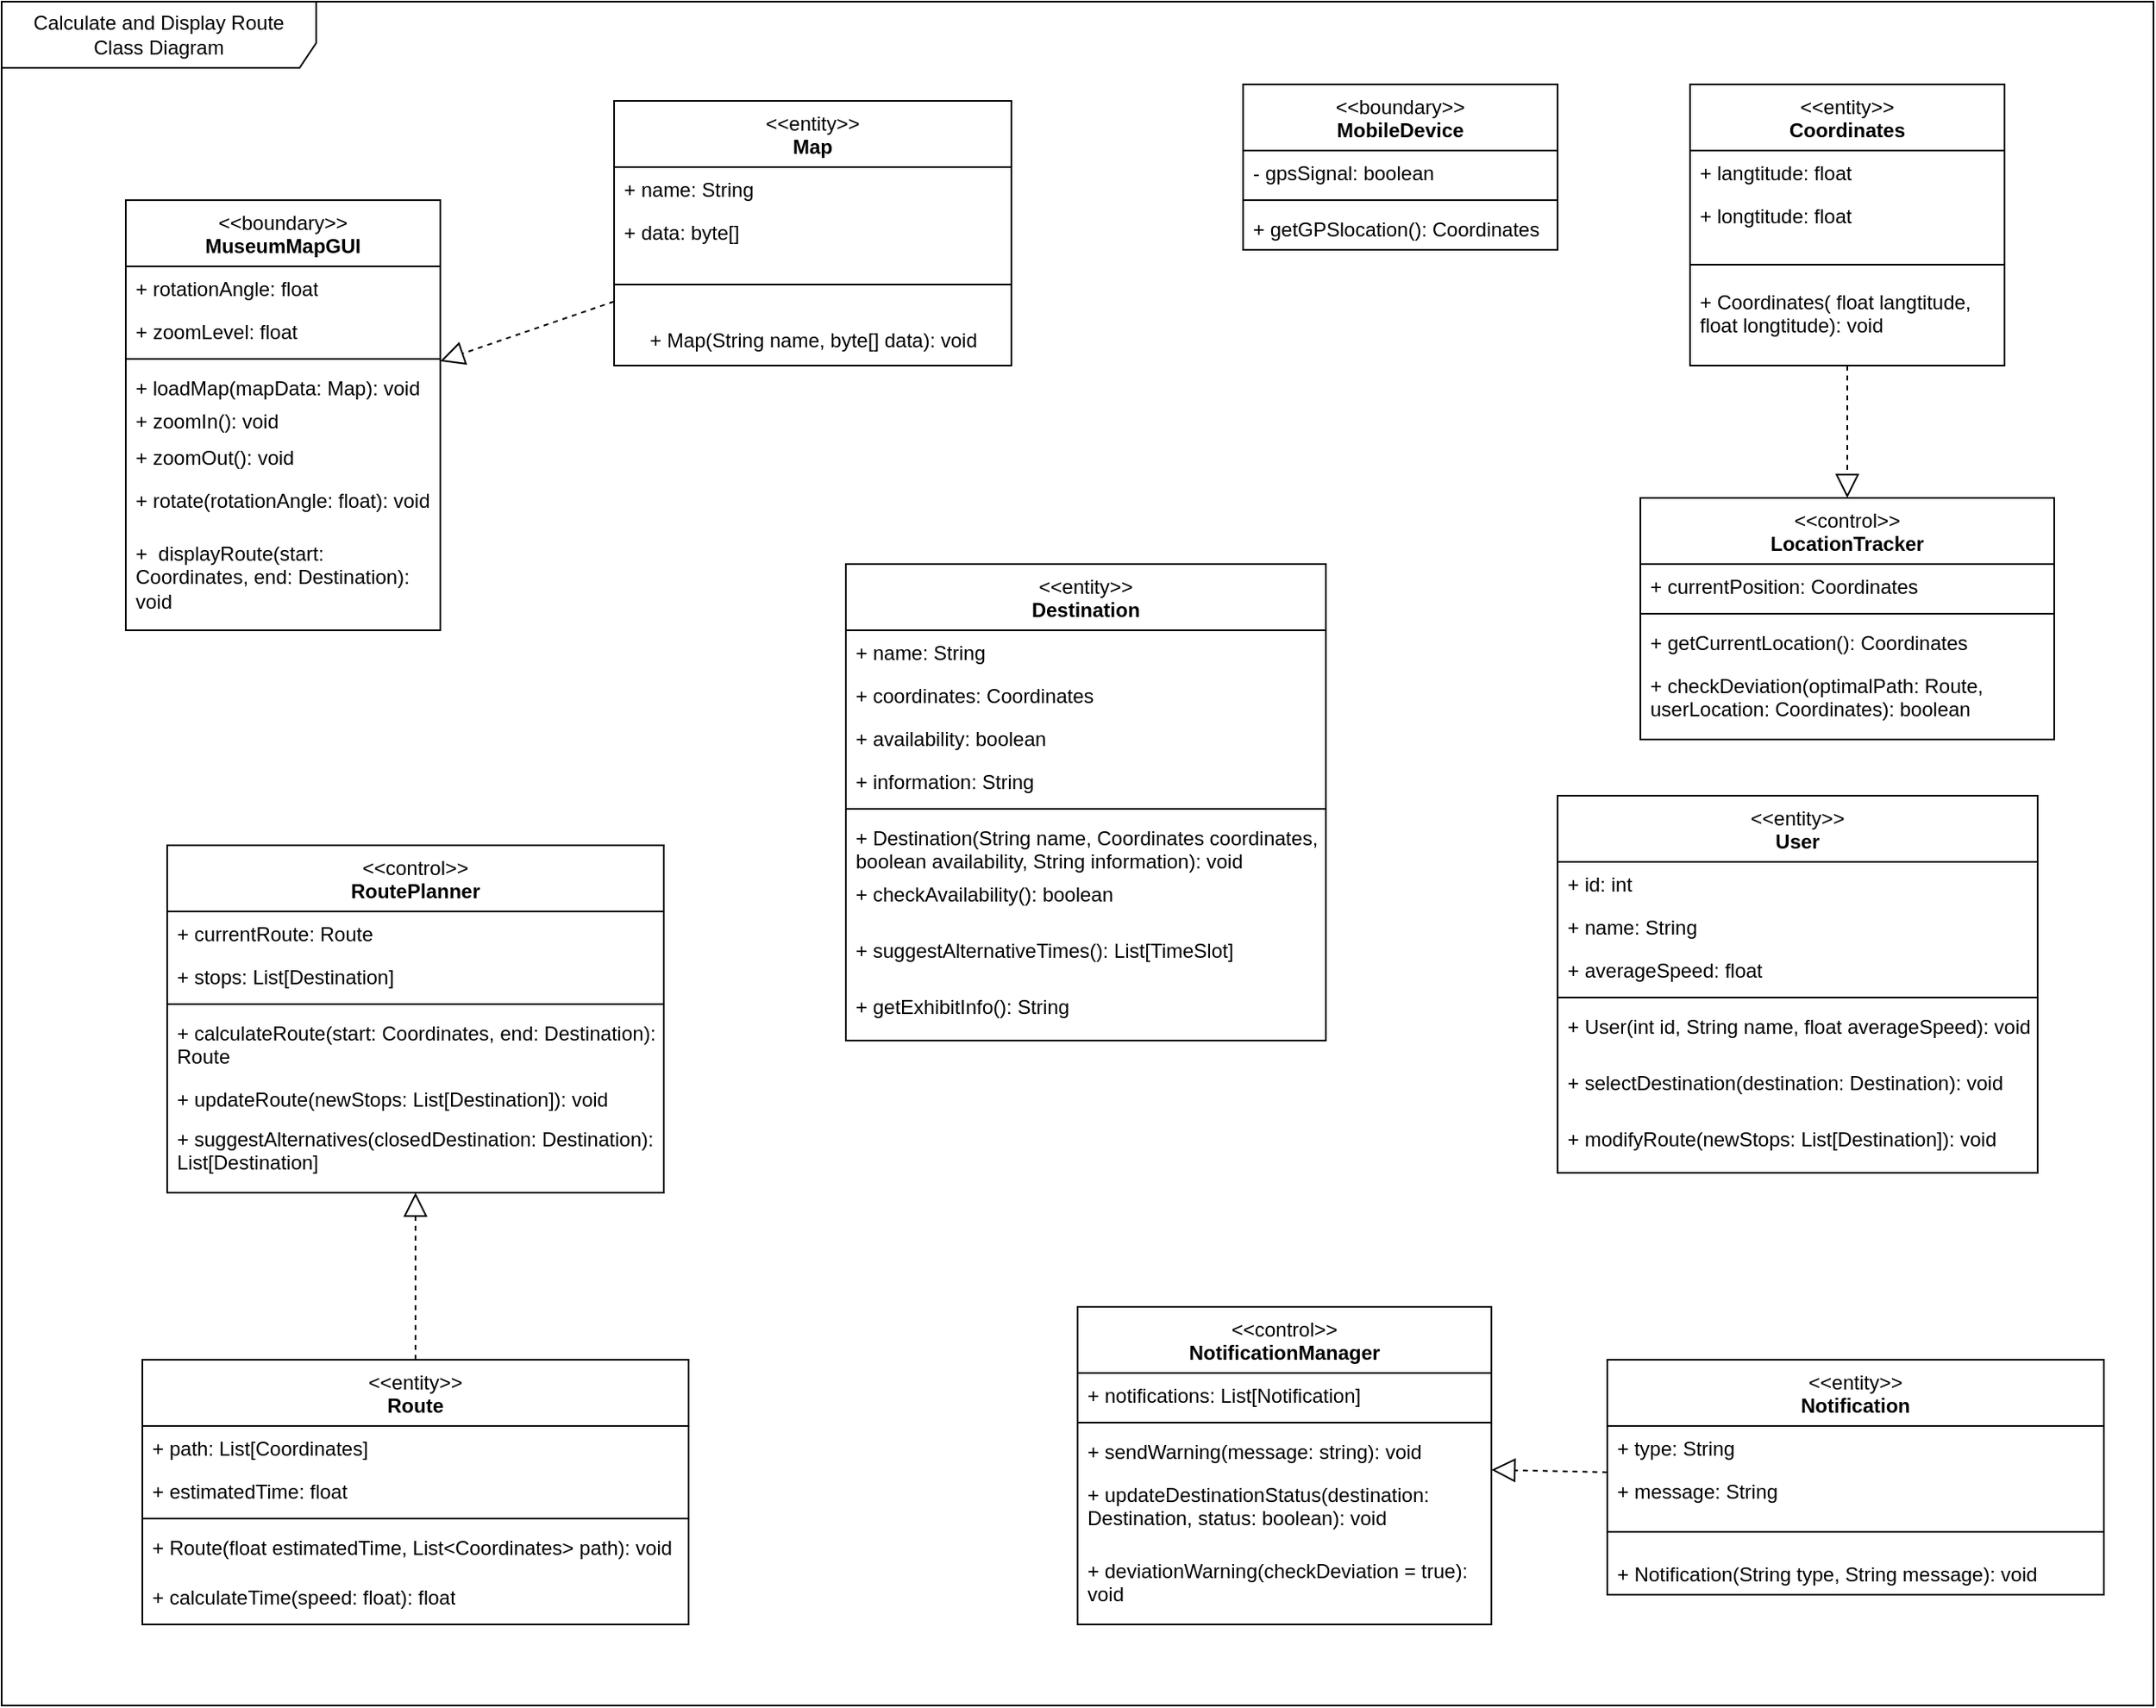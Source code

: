 <mxfile version="26.2.12">
  <diagram name="Page-1" id="kJih2EVv_8KnTAs_L_VF">
    <mxGraphModel dx="1606" dy="872" grid="1" gridSize="10" guides="1" tooltips="1" connect="1" arrows="1" fold="1" page="1" pageScale="1" pageWidth="850" pageHeight="1100" math="0" shadow="0">
      <root>
        <mxCell id="0" />
        <mxCell id="1" parent="0" />
        <mxCell id="giSu3xgfnJtw4W87moCO-1" value="&lt;div&gt;&lt;span style=&quot;font-weight: normal;&quot;&gt;&amp;lt;&amp;lt;boundary&amp;gt;&amp;gt;&lt;/span&gt;&lt;/div&gt;MuseumMapGUI" style="swimlane;fontStyle=1;align=center;verticalAlign=top;childLayout=stackLayout;horizontal=1;startSize=40;horizontalStack=0;resizeParent=1;resizeParentMax=0;resizeLast=0;collapsible=1;marginBottom=0;whiteSpace=wrap;html=1;" parent="1" vertex="1">
          <mxGeometry x="85" y="140" width="190" height="260" as="geometry" />
        </mxCell>
        <mxCell id="giSu3xgfnJtw4W87moCO-2" value="+ rotationAngle: float" style="text;strokeColor=none;fillColor=none;align=left;verticalAlign=top;spacingLeft=4;spacingRight=4;overflow=hidden;rotatable=0;points=[[0,0.5],[1,0.5]];portConstraint=eastwest;whiteSpace=wrap;html=1;" parent="giSu3xgfnJtw4W87moCO-1" vertex="1">
          <mxGeometry y="40" width="190" height="26" as="geometry" />
        </mxCell>
        <mxCell id="giSu3xgfnJtw4W87moCO-6" value="+ zoomLevel: float" style="text;strokeColor=none;fillColor=none;align=left;verticalAlign=top;spacingLeft=4;spacingRight=4;overflow=hidden;rotatable=0;points=[[0,0.5],[1,0.5]];portConstraint=eastwest;whiteSpace=wrap;html=1;" parent="giSu3xgfnJtw4W87moCO-1" vertex="1">
          <mxGeometry y="66" width="190" height="26" as="geometry" />
        </mxCell>
        <mxCell id="giSu3xgfnJtw4W87moCO-3" value="" style="line;strokeWidth=1;fillColor=none;align=left;verticalAlign=middle;spacingTop=-1;spacingLeft=3;spacingRight=3;rotatable=0;labelPosition=right;points=[];portConstraint=eastwest;strokeColor=inherit;" parent="giSu3xgfnJtw4W87moCO-1" vertex="1">
          <mxGeometry y="92" width="190" height="8" as="geometry" />
        </mxCell>
        <mxCell id="giSu3xgfnJtw4W87moCO-4" value="+ loadMap(mapData: Map): void" style="text;strokeColor=none;fillColor=none;align=left;verticalAlign=top;spacingLeft=4;spacingRight=4;overflow=hidden;rotatable=0;points=[[0,0.5],[1,0.5]];portConstraint=eastwest;whiteSpace=wrap;html=1;" parent="giSu3xgfnJtw4W87moCO-1" vertex="1">
          <mxGeometry y="100" width="190" height="20" as="geometry" />
        </mxCell>
        <mxCell id="giSu3xgfnJtw4W87moCO-8" value="+ zoomIn(): void" style="text;strokeColor=none;fillColor=none;align=left;verticalAlign=top;spacingLeft=4;spacingRight=4;overflow=hidden;rotatable=0;points=[[0,0.5],[1,0.5]];portConstraint=eastwest;whiteSpace=wrap;html=1;" parent="giSu3xgfnJtw4W87moCO-1" vertex="1">
          <mxGeometry y="120" width="190" height="22" as="geometry" />
        </mxCell>
        <mxCell id="giSu3xgfnJtw4W87moCO-7" value="+ zoomOut(): void" style="text;strokeColor=none;fillColor=none;align=left;verticalAlign=top;spacingLeft=4;spacingRight=4;overflow=hidden;rotatable=0;points=[[0,0.5],[1,0.5]];portConstraint=eastwest;whiteSpace=wrap;html=1;" parent="giSu3xgfnJtw4W87moCO-1" vertex="1">
          <mxGeometry y="142" width="190" height="26" as="geometry" />
        </mxCell>
        <mxCell id="yc8N-USPrAwOxbpiKcuN-67" value="+ rotate(rotationAngle: float): void" style="text;strokeColor=none;fillColor=none;align=left;verticalAlign=top;spacingLeft=4;spacingRight=4;overflow=hidden;rotatable=0;points=[[0,0.5],[1,0.5]];portConstraint=eastwest;whiteSpace=wrap;html=1;" vertex="1" parent="giSu3xgfnJtw4W87moCO-1">
          <mxGeometry y="168" width="190" height="32" as="geometry" />
        </mxCell>
        <mxCell id="giSu3xgfnJtw4W87moCO-9" value="+&amp;nbsp;&lt;span style=&quot;color: rgba(0, 0, 0, 0); font-family: monospace; font-size: 0px; text-wrap-mode: nowrap;&quot;&gt;%3CmxGraphModel%3E%3Croot%3E%3CmxCell%20id%3D%220%22%2F%3E%3CmxCell%20id%3D%221%22%20parent%3D%220%22%2F%3E%3CmxCell%20id%3D%222%22%20value%3D%22%2B%26amp%3Bnbsp%3BcalculateRoute(start%3A%20Coordinates%2C%20end%3A%20Destination)%3A%20Route%22%20style%3D%22text%3BstrokeColor%3Dnone%3BfillColor%3Dnone%3Balign%3Dleft%3BverticalAlign%3Dtop%3BspacingLeft%3D4%3BspacingRight%3D4%3Boverflow%3Dhidden%3Brotatable%3D0%3Bpoints%3D%5B%5B0%2C0.5%5D%2C%5B1%2C0.5%5D%5D%3BportConstraint%3Deastwest%3BwhiteSpace%3Dwrap%3Bhtml%3D1%3B%22%20vertex%3D%221%22%20parent%3D%221%22%3E%3CmxGeometry%20x%3D%2250%22%20y%3D%22556%22%20width%3D%22300%22%20height%3D%2240%22%20as%3D%22geometry%22%2F%3E%3C%2FmxCell%3E%3C%2Froot%3E%3C%2FmxGraphModel%3E&lt;/span&gt;&lt;span style=&quot;color: rgba(0, 0, 0, 0); font-family: monospace; font-size: 0px; text-wrap-mode: nowrap;&quot;&gt;%3CmxGraphModel%3E%3Croot%3E%3CmxCell%20id%3D%220%22%2F%3E%3CmxCell%20id%3D%221%22%20parent%3D%220%22%2F%3E%3CmxCell%20id%3D%222%22%20value%3D%22%2B%26amp%3Bnbsp%3BcalculateRoute(start%3A%20Coordinates%2C%20end%3A%20Destination)%3A%20Route%22%20style%3D%22text%3BstrokeColor%3Dnone%3BfillColor%3Dnone%3Balign%3Dleft%3BverticalAlign%3Dtop%3BspacingLeft%3D4%3BspacingRight%3D4%3Boverflow%3Dhidden%3Brotatable%3D0%3Bpoints%3D%5B%5B0%2C0.5%5D%2C%5B1%2C0.5%5D%5D%3BportConstraint%3Deastwest%3BwhiteSpace%3Dwrap%3Bhtml%3D1%3B%22%20vertex%3D%221%22%20parent%3D%221%22%3E%3CmxGeometry%20x%3D%2250%22%20y%3D%22556%22%20width%3D%22300%22%20height%3D%2240%22%20as%3D%22geometry%22%2F%3E%3C%2FmxCell%3E%3C%2Froot%3E%3C%2FmxGraphModel%3E&lt;/span&gt;&lt;span style=&quot;color: rgba(0, 0, 0, 0); font-family: monospace; font-size: 0px; text-wrap-mode: nowrap;&quot;&gt;%3CmxGraphModel%3E%3Croot%3E%3CmxCell%20id%3D%220%22%2F%3E%3CmxCell%20id%3D%221%22%20parent%3D%220%22%2F%3E%3CmxCell%20id%3D%222%22%20value%3D%22%2B%26amp%3Bnbsp%3BcalculateRoute(start%3A%20Coordinates%2C%20end%3A%20Destination)%3A%20Route%22%20style%3D%22text%3BstrokeColor%3Dnone%3BfillColor%3Dnone%3Balign%3Dleft%3BverticalAlign%3Dtop%3BspacingLeft%3D4%3BspacingRight%3D4%3Boverflow%3Dhidden%3Brotatable%3D0%3Bpoints%3D%5B%5B0%2C0.5%5D%2C%5B1%2C0.5%5D%5D%3BportConstraint%3Deastwest%3BwhiteSpace%3Dwrap%3Bhtml%3D1%3B%22%20vertex%3D%221%22%20parent%3D%221%22%3E%3CmxGeometry%20x%3D%2250%22%20y%3D%22556%22%20width%3D%22300%22%20height%3D%2240%22%20as%3D%22geometry%22%2F%3E%3C%2FmxCell%3E%3C%2Froot%3E%3C%2FmxGraphModel%3E&lt;/span&gt;&amp;nbsp;displayRoute(start: Coordinates, end: Destination): void" style="text;strokeColor=none;fillColor=none;align=left;verticalAlign=top;spacingLeft=4;spacingRight=4;overflow=hidden;rotatable=0;points=[[0,0.5],[1,0.5]];portConstraint=eastwest;whiteSpace=wrap;html=1;" parent="giSu3xgfnJtw4W87moCO-1" vertex="1">
          <mxGeometry y="200" width="190" height="60" as="geometry" />
        </mxCell>
        <mxCell id="giSu3xgfnJtw4W87moCO-10" value="Calculate and Display Route&lt;div&gt;Class Diagram&lt;/div&gt;" style="shape=umlFrame;whiteSpace=wrap;html=1;pointerEvents=0;width=190;height=40;" parent="1" vertex="1">
          <mxGeometry x="10" y="20" width="1300" height="1030" as="geometry" />
        </mxCell>
        <mxCell id="yc8N-USPrAwOxbpiKcuN-10" value="&lt;div&gt;&lt;span style=&quot;font-weight: normal;&quot;&gt;&amp;lt;&amp;lt;boundary&amp;gt;&amp;gt;&lt;/span&gt;&lt;/div&gt;MobileDevice" style="swimlane;fontStyle=1;align=center;verticalAlign=top;childLayout=stackLayout;horizontal=1;startSize=40;horizontalStack=0;resizeParent=1;resizeParentMax=0;resizeLast=0;collapsible=1;marginBottom=0;whiteSpace=wrap;html=1;" vertex="1" parent="1">
          <mxGeometry x="760" y="70" width="190" height="100" as="geometry" />
        </mxCell>
        <mxCell id="yc8N-USPrAwOxbpiKcuN-11" value="- gpsSignal: boolean" style="text;strokeColor=none;fillColor=none;align=left;verticalAlign=top;spacingLeft=4;spacingRight=4;overflow=hidden;rotatable=0;points=[[0,0.5],[1,0.5]];portConstraint=eastwest;whiteSpace=wrap;html=1;" vertex="1" parent="yc8N-USPrAwOxbpiKcuN-10">
          <mxGeometry y="40" width="190" height="26" as="geometry" />
        </mxCell>
        <mxCell id="yc8N-USPrAwOxbpiKcuN-14" value="" style="line;strokeWidth=1;fillColor=none;align=left;verticalAlign=middle;spacingTop=-1;spacingLeft=3;spacingRight=3;rotatable=0;labelPosition=right;points=[];portConstraint=eastwest;strokeColor=inherit;" vertex="1" parent="yc8N-USPrAwOxbpiKcuN-10">
          <mxGeometry y="66" width="190" height="8" as="geometry" />
        </mxCell>
        <mxCell id="yc8N-USPrAwOxbpiKcuN-15" value="+ getGPSlocation(): Coordinates" style="text;strokeColor=none;fillColor=none;align=left;verticalAlign=top;spacingLeft=4;spacingRight=4;overflow=hidden;rotatable=0;points=[[0,0.5],[1,0.5]];portConstraint=eastwest;whiteSpace=wrap;html=1;" vertex="1" parent="yc8N-USPrAwOxbpiKcuN-10">
          <mxGeometry y="74" width="190" height="26" as="geometry" />
        </mxCell>
        <mxCell id="yc8N-USPrAwOxbpiKcuN-20" value="&lt;div&gt;&lt;span style=&quot;font-weight: normal;&quot;&gt;&amp;lt;&amp;lt;entity&amp;gt;&amp;gt;&lt;/span&gt;&lt;/div&gt;User" style="swimlane;fontStyle=1;align=center;verticalAlign=top;childLayout=stackLayout;horizontal=1;startSize=40;horizontalStack=0;resizeParent=1;resizeParentMax=0;resizeLast=0;collapsible=1;marginBottom=0;whiteSpace=wrap;html=1;" vertex="1" parent="1">
          <mxGeometry x="950" y="500" width="290" height="228" as="geometry" />
        </mxCell>
        <mxCell id="yc8N-USPrAwOxbpiKcuN-21" value="+ id: int" style="text;strokeColor=none;fillColor=none;align=left;verticalAlign=top;spacingLeft=4;spacingRight=4;overflow=hidden;rotatable=0;points=[[0,0.5],[1,0.5]];portConstraint=eastwest;whiteSpace=wrap;html=1;" vertex="1" parent="yc8N-USPrAwOxbpiKcuN-20">
          <mxGeometry y="40" width="290" height="26" as="geometry" />
        </mxCell>
        <mxCell id="yc8N-USPrAwOxbpiKcuN-22" value="+ name: String" style="text;strokeColor=none;fillColor=none;align=left;verticalAlign=top;spacingLeft=4;spacingRight=4;overflow=hidden;rotatable=0;points=[[0,0.5],[1,0.5]];portConstraint=eastwest;whiteSpace=wrap;html=1;" vertex="1" parent="yc8N-USPrAwOxbpiKcuN-20">
          <mxGeometry y="66" width="290" height="26" as="geometry" />
        </mxCell>
        <mxCell id="yc8N-USPrAwOxbpiKcuN-28" value="+ averageSpeed: float" style="text;strokeColor=none;fillColor=none;align=left;verticalAlign=top;spacingLeft=4;spacingRight=4;overflow=hidden;rotatable=0;points=[[0,0.5],[1,0.5]];portConstraint=eastwest;whiteSpace=wrap;html=1;" vertex="1" parent="yc8N-USPrAwOxbpiKcuN-20">
          <mxGeometry y="92" width="290" height="26" as="geometry" />
        </mxCell>
        <mxCell id="yc8N-USPrAwOxbpiKcuN-23" value="" style="line;strokeWidth=1;fillColor=none;align=left;verticalAlign=middle;spacingTop=-1;spacingLeft=3;spacingRight=3;rotatable=0;labelPosition=right;points=[];portConstraint=eastwest;strokeColor=inherit;" vertex="1" parent="yc8N-USPrAwOxbpiKcuN-20">
          <mxGeometry y="118" width="290" height="8" as="geometry" />
        </mxCell>
        <mxCell id="yc8N-USPrAwOxbpiKcuN-24" value="+ User(int id, String name, float averageSpeed): void" style="text;strokeColor=none;fillColor=none;align=left;verticalAlign=top;spacingLeft=4;spacingRight=4;overflow=hidden;rotatable=0;points=[[0,0.5],[1,0.5]];portConstraint=eastwest;whiteSpace=wrap;html=1;" vertex="1" parent="yc8N-USPrAwOxbpiKcuN-20">
          <mxGeometry y="126" width="290" height="34" as="geometry" />
        </mxCell>
        <mxCell id="yc8N-USPrAwOxbpiKcuN-114" value="+ selectDestination(destination: Destination): void" style="text;strokeColor=none;fillColor=none;align=left;verticalAlign=top;spacingLeft=4;spacingRight=4;overflow=hidden;rotatable=0;points=[[0,0.5],[1,0.5]];portConstraint=eastwest;whiteSpace=wrap;html=1;" vertex="1" parent="yc8N-USPrAwOxbpiKcuN-20">
          <mxGeometry y="160" width="290" height="34" as="geometry" />
        </mxCell>
        <mxCell id="yc8N-USPrAwOxbpiKcuN-64" value="+ modifyRoute(newStops: List[Destination]): void" style="text;strokeColor=none;fillColor=none;align=left;verticalAlign=top;spacingLeft=4;spacingRight=4;overflow=hidden;rotatable=0;points=[[0,0.5],[1,0.5]];portConstraint=eastwest;whiteSpace=wrap;html=1;" vertex="1" parent="yc8N-USPrAwOxbpiKcuN-20">
          <mxGeometry y="194" width="290" height="34" as="geometry" />
        </mxCell>
        <mxCell id="yc8N-USPrAwOxbpiKcuN-30" value="&lt;div&gt;&lt;span style=&quot;font-weight: normal;&quot;&gt;&amp;lt;&amp;lt;entity&amp;gt;&amp;gt;&lt;/span&gt;&lt;/div&gt;Destination" style="swimlane;fontStyle=1;align=center;verticalAlign=top;childLayout=stackLayout;horizontal=1;startSize=40;horizontalStack=0;resizeParent=1;resizeParentMax=0;resizeLast=0;collapsible=1;marginBottom=0;whiteSpace=wrap;html=1;" vertex="1" parent="1">
          <mxGeometry x="520" y="360" width="290" height="288" as="geometry" />
        </mxCell>
        <mxCell id="yc8N-USPrAwOxbpiKcuN-31" value="+ name: String" style="text;strokeColor=none;fillColor=none;align=left;verticalAlign=top;spacingLeft=4;spacingRight=4;overflow=hidden;rotatable=0;points=[[0,0.5],[1,0.5]];portConstraint=eastwest;whiteSpace=wrap;html=1;" vertex="1" parent="yc8N-USPrAwOxbpiKcuN-30">
          <mxGeometry y="40" width="290" height="26" as="geometry" />
        </mxCell>
        <mxCell id="yc8N-USPrAwOxbpiKcuN-32" value="+ coordinates: Coordinates" style="text;strokeColor=none;fillColor=none;align=left;verticalAlign=top;spacingLeft=4;spacingRight=4;overflow=hidden;rotatable=0;points=[[0,0.5],[1,0.5]];portConstraint=eastwest;whiteSpace=wrap;html=1;" vertex="1" parent="yc8N-USPrAwOxbpiKcuN-30">
          <mxGeometry y="66" width="290" height="26" as="geometry" />
        </mxCell>
        <mxCell id="yc8N-USPrAwOxbpiKcuN-33" value="+ availability: boolean" style="text;strokeColor=none;fillColor=none;align=left;verticalAlign=top;spacingLeft=4;spacingRight=4;overflow=hidden;rotatable=0;points=[[0,0.5],[1,0.5]];portConstraint=eastwest;whiteSpace=wrap;html=1;" vertex="1" parent="yc8N-USPrAwOxbpiKcuN-30">
          <mxGeometry y="92" width="290" height="26" as="geometry" />
        </mxCell>
        <mxCell id="yc8N-USPrAwOxbpiKcuN-70" value="+ information: String" style="text;strokeColor=none;fillColor=none;align=left;verticalAlign=top;spacingLeft=4;spacingRight=4;overflow=hidden;rotatable=0;points=[[0,0.5],[1,0.5]];portConstraint=eastwest;whiteSpace=wrap;html=1;" vertex="1" parent="yc8N-USPrAwOxbpiKcuN-30">
          <mxGeometry y="118" width="290" height="26" as="geometry" />
        </mxCell>
        <mxCell id="yc8N-USPrAwOxbpiKcuN-34" value="" style="line;strokeWidth=1;fillColor=none;align=left;verticalAlign=middle;spacingTop=-1;spacingLeft=3;spacingRight=3;rotatable=0;labelPosition=right;points=[];portConstraint=eastwest;strokeColor=inherit;" vertex="1" parent="yc8N-USPrAwOxbpiKcuN-30">
          <mxGeometry y="144" width="290" height="8" as="geometry" />
        </mxCell>
        <mxCell id="yc8N-USPrAwOxbpiKcuN-35" value="+ Destination(String name, Coordinates coordinates, boolean availability, String information): void" style="text;strokeColor=none;fillColor=none;align=left;verticalAlign=top;spacingLeft=4;spacingRight=4;overflow=hidden;rotatable=0;points=[[0,0.5],[1,0.5]];portConstraint=eastwest;whiteSpace=wrap;html=1;" vertex="1" parent="yc8N-USPrAwOxbpiKcuN-30">
          <mxGeometry y="152" width="290" height="34" as="geometry" />
        </mxCell>
        <mxCell id="yc8N-USPrAwOxbpiKcuN-100" value="+ checkAvailability(): boolean" style="text;strokeColor=none;fillColor=none;align=left;verticalAlign=top;spacingLeft=4;spacingRight=4;overflow=hidden;rotatable=0;points=[[0,0.5],[1,0.5]];portConstraint=eastwest;whiteSpace=wrap;html=1;" vertex="1" parent="yc8N-USPrAwOxbpiKcuN-30">
          <mxGeometry y="186" width="290" height="34" as="geometry" />
        </mxCell>
        <mxCell id="yc8N-USPrAwOxbpiKcuN-36" value="+ suggestAlternativeTimes(): List[TimeSlot]" style="text;strokeColor=none;fillColor=none;align=left;verticalAlign=top;spacingLeft=4;spacingRight=4;overflow=hidden;rotatable=0;points=[[0,0.5],[1,0.5]];portConstraint=eastwest;whiteSpace=wrap;html=1;" vertex="1" parent="yc8N-USPrAwOxbpiKcuN-30">
          <mxGeometry y="220" width="290" height="34" as="geometry" />
        </mxCell>
        <mxCell id="yc8N-USPrAwOxbpiKcuN-69" value="+&amp;nbsp;getExhibitInfo(): String" style="text;strokeColor=none;fillColor=none;align=left;verticalAlign=top;spacingLeft=4;spacingRight=4;overflow=hidden;rotatable=0;points=[[0,0.5],[1,0.5]];portConstraint=eastwest;whiteSpace=wrap;html=1;" vertex="1" parent="yc8N-USPrAwOxbpiKcuN-30">
          <mxGeometry y="254" width="290" height="34" as="geometry" />
        </mxCell>
        <mxCell id="yc8N-USPrAwOxbpiKcuN-37" value="&lt;div&gt;&lt;span style=&quot;font-weight: normal;&quot;&gt;&amp;lt;&amp;lt;entity&amp;gt;&amp;gt;&lt;/span&gt;&lt;/div&gt;Route" style="swimlane;fontStyle=1;align=center;verticalAlign=top;childLayout=stackLayout;horizontal=1;startSize=40;horizontalStack=0;resizeParent=1;resizeParentMax=0;resizeLast=0;collapsible=1;marginBottom=0;whiteSpace=wrap;html=1;" vertex="1" parent="1">
          <mxGeometry x="95" y="841" width="330" height="160" as="geometry" />
        </mxCell>
        <mxCell id="yc8N-USPrAwOxbpiKcuN-38" value="+ path: List[Coordinates]" style="text;strokeColor=none;fillColor=none;align=left;verticalAlign=top;spacingLeft=4;spacingRight=4;overflow=hidden;rotatable=0;points=[[0,0.5],[1,0.5]];portConstraint=eastwest;whiteSpace=wrap;html=1;" vertex="1" parent="yc8N-USPrAwOxbpiKcuN-37">
          <mxGeometry y="40" width="330" height="26" as="geometry" />
        </mxCell>
        <mxCell id="yc8N-USPrAwOxbpiKcuN-39" value="+ estimatedTime: float" style="text;strokeColor=none;fillColor=none;align=left;verticalAlign=top;spacingLeft=4;spacingRight=4;overflow=hidden;rotatable=0;points=[[0,0.5],[1,0.5]];portConstraint=eastwest;whiteSpace=wrap;html=1;" vertex="1" parent="yc8N-USPrAwOxbpiKcuN-37">
          <mxGeometry y="66" width="330" height="26" as="geometry" />
        </mxCell>
        <mxCell id="yc8N-USPrAwOxbpiKcuN-41" value="" style="line;strokeWidth=1;fillColor=none;align=left;verticalAlign=middle;spacingTop=-1;spacingLeft=3;spacingRight=3;rotatable=0;labelPosition=right;points=[];portConstraint=eastwest;strokeColor=inherit;" vertex="1" parent="yc8N-USPrAwOxbpiKcuN-37">
          <mxGeometry y="92" width="330" height="8" as="geometry" />
        </mxCell>
        <mxCell id="yc8N-USPrAwOxbpiKcuN-112" value="+ Route(float estimatedTime, List&amp;lt;Coordinates&amp;gt; path): void" style="text;strokeColor=none;fillColor=none;align=left;verticalAlign=top;spacingLeft=4;spacingRight=4;overflow=hidden;rotatable=0;points=[[0,0.5],[1,0.5]];portConstraint=eastwest;whiteSpace=wrap;html=1;" vertex="1" parent="yc8N-USPrAwOxbpiKcuN-37">
          <mxGeometry y="100" width="330" height="30" as="geometry" />
        </mxCell>
        <mxCell id="yc8N-USPrAwOxbpiKcuN-42" value="+ calculateTime(speed: float): float" style="text;strokeColor=none;fillColor=none;align=left;verticalAlign=top;spacingLeft=4;spacingRight=4;overflow=hidden;rotatable=0;points=[[0,0.5],[1,0.5]];portConstraint=eastwest;whiteSpace=wrap;html=1;" vertex="1" parent="yc8N-USPrAwOxbpiKcuN-37">
          <mxGeometry y="130" width="330" height="30" as="geometry" />
        </mxCell>
        <mxCell id="yc8N-USPrAwOxbpiKcuN-44" value="&lt;div&gt;&lt;span style=&quot;font-weight: normal;&quot;&gt;&amp;lt;&amp;lt;control&amp;gt;&amp;gt;&lt;/span&gt;&lt;/div&gt;RoutePlanner" style="swimlane;fontStyle=1;align=center;verticalAlign=top;childLayout=stackLayout;horizontal=1;startSize=40;horizontalStack=0;resizeParent=1;resizeParentMax=0;resizeLast=0;collapsible=1;marginBottom=0;whiteSpace=wrap;html=1;" vertex="1" parent="1">
          <mxGeometry x="110" y="530" width="300" height="210" as="geometry" />
        </mxCell>
        <mxCell id="yc8N-USPrAwOxbpiKcuN-45" value="+ currentRoute: Route" style="text;strokeColor=none;fillColor=none;align=left;verticalAlign=top;spacingLeft=4;spacingRight=4;overflow=hidden;rotatable=0;points=[[0,0.5],[1,0.5]];portConstraint=eastwest;whiteSpace=wrap;html=1;" vertex="1" parent="yc8N-USPrAwOxbpiKcuN-44">
          <mxGeometry y="40" width="300" height="26" as="geometry" />
        </mxCell>
        <mxCell id="yc8N-USPrAwOxbpiKcuN-46" value="+ stops: List[Destination]" style="text;strokeColor=none;fillColor=none;align=left;verticalAlign=top;spacingLeft=4;spacingRight=4;overflow=hidden;rotatable=0;points=[[0,0.5],[1,0.5]];portConstraint=eastwest;whiteSpace=wrap;html=1;" vertex="1" parent="yc8N-USPrAwOxbpiKcuN-44">
          <mxGeometry y="66" width="300" height="26" as="geometry" />
        </mxCell>
        <mxCell id="yc8N-USPrAwOxbpiKcuN-48" value="" style="line;strokeWidth=1;fillColor=none;align=left;verticalAlign=middle;spacingTop=-1;spacingLeft=3;spacingRight=3;rotatable=0;labelPosition=right;points=[];portConstraint=eastwest;strokeColor=inherit;" vertex="1" parent="yc8N-USPrAwOxbpiKcuN-44">
          <mxGeometry y="92" width="300" height="8" as="geometry" />
        </mxCell>
        <mxCell id="yc8N-USPrAwOxbpiKcuN-49" value="+&amp;nbsp;calculateRoute(start: Coordinates, end: Destination): Route" style="text;strokeColor=none;fillColor=none;align=left;verticalAlign=top;spacingLeft=4;spacingRight=4;overflow=hidden;rotatable=0;points=[[0,0.5],[1,0.5]];portConstraint=eastwest;whiteSpace=wrap;html=1;" vertex="1" parent="yc8N-USPrAwOxbpiKcuN-44">
          <mxGeometry y="100" width="300" height="40" as="geometry" />
        </mxCell>
        <mxCell id="yc8N-USPrAwOxbpiKcuN-50" value="+&amp;nbsp;updateRoute(newStops: List[Destination]): void" style="text;strokeColor=none;fillColor=none;align=left;verticalAlign=top;spacingLeft=4;spacingRight=4;overflow=hidden;rotatable=0;points=[[0,0.5],[1,0.5]];portConstraint=eastwest;whiteSpace=wrap;html=1;" vertex="1" parent="yc8N-USPrAwOxbpiKcuN-44">
          <mxGeometry y="140" width="300" height="24" as="geometry" />
        </mxCell>
        <mxCell id="yc8N-USPrAwOxbpiKcuN-51" value="+&amp;nbsp;&lt;span style=&quot;background-color: transparent; color: light-dark(rgb(0, 0, 0), rgb(255, 255, 255));&quot;&gt;suggestAlternatives(closedDestination: Destination): List[Destination]&lt;/span&gt;&lt;h4 class=&quot;&quot; data-end=&quot;1897&quot; data-start=&quot;1869&quot;&gt;&lt;/h4&gt;" style="text;strokeColor=none;fillColor=none;align=left;verticalAlign=top;spacingLeft=4;spacingRight=4;overflow=hidden;rotatable=0;points=[[0,0.5],[1,0.5]];portConstraint=eastwest;whiteSpace=wrap;html=1;" vertex="1" parent="yc8N-USPrAwOxbpiKcuN-44">
          <mxGeometry y="164" width="300" height="46" as="geometry" />
        </mxCell>
        <mxCell id="yc8N-USPrAwOxbpiKcuN-52" value="&lt;div&gt;&lt;span style=&quot;font-weight: normal;&quot;&gt;&amp;lt;&amp;lt;control&amp;gt;&amp;gt;&lt;/span&gt;&lt;/div&gt;NotificationManager" style="swimlane;fontStyle=1;align=center;verticalAlign=top;childLayout=stackLayout;horizontal=1;startSize=40;horizontalStack=0;resizeParent=1;resizeParentMax=0;resizeLast=0;collapsible=1;marginBottom=0;whiteSpace=wrap;html=1;" vertex="1" parent="1">
          <mxGeometry x="660" y="809" width="250" height="192" as="geometry" />
        </mxCell>
        <mxCell id="yc8N-USPrAwOxbpiKcuN-54" value="+ notifications: List[Notification]" style="text;strokeColor=none;fillColor=none;align=left;verticalAlign=top;spacingLeft=4;spacingRight=4;overflow=hidden;rotatable=0;points=[[0,0.5],[1,0.5]];portConstraint=eastwest;whiteSpace=wrap;html=1;" vertex="1" parent="yc8N-USPrAwOxbpiKcuN-52">
          <mxGeometry y="40" width="250" height="26" as="geometry" />
        </mxCell>
        <mxCell id="yc8N-USPrAwOxbpiKcuN-55" value="" style="line;strokeWidth=1;fillColor=none;align=left;verticalAlign=middle;spacingTop=-1;spacingLeft=3;spacingRight=3;rotatable=0;labelPosition=right;points=[];portConstraint=eastwest;strokeColor=inherit;" vertex="1" parent="yc8N-USPrAwOxbpiKcuN-52">
          <mxGeometry y="66" width="250" height="8" as="geometry" />
        </mxCell>
        <mxCell id="yc8N-USPrAwOxbpiKcuN-56" value="+ sendWarning(message: string): void" style="text;strokeColor=none;fillColor=none;align=left;verticalAlign=top;spacingLeft=4;spacingRight=4;overflow=hidden;rotatable=0;points=[[0,0.5],[1,0.5]];portConstraint=eastwest;whiteSpace=wrap;html=1;" vertex="1" parent="yc8N-USPrAwOxbpiKcuN-52">
          <mxGeometry y="74" width="250" height="26" as="geometry" />
        </mxCell>
        <mxCell id="yc8N-USPrAwOxbpiKcuN-58" value="+&amp;nbsp;updateDestinationStatus(destination: Destination, status: boolean): void&lt;h4 class=&quot;&quot; data-end=&quot;1897&quot; data-start=&quot;1869&quot;&gt;&lt;/h4&gt;" style="text;strokeColor=none;fillColor=none;align=left;verticalAlign=top;spacingLeft=4;spacingRight=4;overflow=hidden;rotatable=0;points=[[0,0.5],[1,0.5]];portConstraint=eastwest;whiteSpace=wrap;html=1;" vertex="1" parent="yc8N-USPrAwOxbpiKcuN-52">
          <mxGeometry y="100" width="250" height="46" as="geometry" />
        </mxCell>
        <mxCell id="yc8N-USPrAwOxbpiKcuN-71" value="+ deviationWarning(checkDeviation = true): void&lt;h4 class=&quot;&quot; data-end=&quot;1897&quot; data-start=&quot;1869&quot;&gt;&lt;/h4&gt;" style="text;strokeColor=none;fillColor=none;align=left;verticalAlign=top;spacingLeft=4;spacingRight=4;overflow=hidden;rotatable=0;points=[[0,0.5],[1,0.5]];portConstraint=eastwest;whiteSpace=wrap;html=1;" vertex="1" parent="yc8N-USPrAwOxbpiKcuN-52">
          <mxGeometry y="146" width="250" height="46" as="geometry" />
        </mxCell>
        <mxCell id="yc8N-USPrAwOxbpiKcuN-59" value="&lt;div&gt;&lt;span style=&quot;font-weight: normal;&quot;&gt;&amp;lt;&amp;lt;control&amp;gt;&amp;gt;&lt;/span&gt;&lt;/div&gt;LocationTracker" style="swimlane;fontStyle=1;align=center;verticalAlign=top;childLayout=stackLayout;horizontal=1;startSize=40;horizontalStack=0;resizeParent=1;resizeParentMax=0;resizeLast=0;collapsible=1;marginBottom=0;whiteSpace=wrap;html=1;" vertex="1" parent="1">
          <mxGeometry x="1000" y="320" width="250" height="146" as="geometry" />
        </mxCell>
        <mxCell id="yc8N-USPrAwOxbpiKcuN-60" value="+&amp;nbsp;currentPosition: Coordinates" style="text;strokeColor=none;fillColor=none;align=left;verticalAlign=top;spacingLeft=4;spacingRight=4;overflow=hidden;rotatable=0;points=[[0,0.5],[1,0.5]];portConstraint=eastwest;whiteSpace=wrap;html=1;" vertex="1" parent="yc8N-USPrAwOxbpiKcuN-59">
          <mxGeometry y="40" width="250" height="26" as="geometry" />
        </mxCell>
        <mxCell id="yc8N-USPrAwOxbpiKcuN-61" value="" style="line;strokeWidth=1;fillColor=none;align=left;verticalAlign=middle;spacingTop=-1;spacingLeft=3;spacingRight=3;rotatable=0;labelPosition=right;points=[];portConstraint=eastwest;strokeColor=inherit;" vertex="1" parent="yc8N-USPrAwOxbpiKcuN-59">
          <mxGeometry y="66" width="250" height="8" as="geometry" />
        </mxCell>
        <mxCell id="yc8N-USPrAwOxbpiKcuN-62" value="+&amp;nbsp;getCurrentLocation(): Coordinates" style="text;strokeColor=none;fillColor=none;align=left;verticalAlign=top;spacingLeft=4;spacingRight=4;overflow=hidden;rotatable=0;points=[[0,0.5],[1,0.5]];portConstraint=eastwest;whiteSpace=wrap;html=1;" vertex="1" parent="yc8N-USPrAwOxbpiKcuN-59">
          <mxGeometry y="74" width="250" height="26" as="geometry" />
        </mxCell>
        <mxCell id="yc8N-USPrAwOxbpiKcuN-63" value="+&amp;nbsp;&lt;span style=&quot;background-color: transparent; color: light-dark(rgb(0, 0, 0), rgb(255, 255, 255));&quot;&gt;checkDeviation(optimalPath: Route, userLocation: Coordinates): boolean&lt;/span&gt;&lt;h4 class=&quot;&quot; data-end=&quot;1897&quot; data-start=&quot;1869&quot;&gt;&lt;/h4&gt;" style="text;strokeColor=none;fillColor=none;align=left;verticalAlign=top;spacingLeft=4;spacingRight=4;overflow=hidden;rotatable=0;points=[[0,0.5],[1,0.5]];portConstraint=eastwest;whiteSpace=wrap;html=1;" vertex="1" parent="yc8N-USPrAwOxbpiKcuN-59">
          <mxGeometry y="100" width="250" height="46" as="geometry" />
        </mxCell>
        <mxCell id="yc8N-USPrAwOxbpiKcuN-72" value="&lt;div&gt;&lt;span style=&quot;font-weight: normal;&quot;&gt;&amp;lt;&amp;lt;entity&amp;gt;&amp;gt;&lt;/span&gt;&lt;/div&gt;Coordinates" style="swimlane;fontStyle=1;align=center;verticalAlign=top;childLayout=stackLayout;horizontal=1;startSize=40;horizontalStack=0;resizeParent=1;resizeParentMax=0;resizeLast=0;collapsible=1;marginBottom=0;whiteSpace=wrap;html=1;" vertex="1" parent="1">
          <mxGeometry x="1030" y="70" width="190" height="170" as="geometry" />
        </mxCell>
        <mxCell id="yc8N-USPrAwOxbpiKcuN-73" value="+ langtitude: float" style="text;strokeColor=none;fillColor=none;align=left;verticalAlign=top;spacingLeft=4;spacingRight=4;overflow=hidden;rotatable=0;points=[[0,0.5],[1,0.5]];portConstraint=eastwest;whiteSpace=wrap;html=1;" vertex="1" parent="yc8N-USPrAwOxbpiKcuN-72">
          <mxGeometry y="40" width="190" height="26" as="geometry" />
        </mxCell>
        <mxCell id="yc8N-USPrAwOxbpiKcuN-74" value="+ longtitude: float" style="text;strokeColor=none;fillColor=none;align=left;verticalAlign=top;spacingLeft=4;spacingRight=4;overflow=hidden;rotatable=0;points=[[0,0.5],[1,0.5]];portConstraint=eastwest;whiteSpace=wrap;html=1;" vertex="1" parent="yc8N-USPrAwOxbpiKcuN-72">
          <mxGeometry y="66" width="190" height="34" as="geometry" />
        </mxCell>
        <mxCell id="yc8N-USPrAwOxbpiKcuN-75" value="" style="line;strokeWidth=1;fillColor=none;align=left;verticalAlign=middle;spacingTop=-1;spacingLeft=3;spacingRight=3;rotatable=0;labelPosition=right;points=[];portConstraint=eastwest;strokeColor=inherit;" vertex="1" parent="yc8N-USPrAwOxbpiKcuN-72">
          <mxGeometry y="100" width="190" height="18" as="geometry" />
        </mxCell>
        <mxCell id="yc8N-USPrAwOxbpiKcuN-111" value="+ Coordinates( float langtitude, float longtitude): void" style="text;strokeColor=none;fillColor=none;align=left;verticalAlign=top;spacingLeft=4;spacingRight=4;overflow=hidden;rotatable=0;points=[[0,0.5],[1,0.5]];portConstraint=eastwest;whiteSpace=wrap;html=1;" vertex="1" parent="yc8N-USPrAwOxbpiKcuN-72">
          <mxGeometry y="118" width="190" height="52" as="geometry" />
        </mxCell>
        <mxCell id="yc8N-USPrAwOxbpiKcuN-77" value="&lt;div&gt;&lt;span style=&quot;font-weight: normal;&quot;&gt;&amp;lt;&amp;lt;entity&amp;gt;&amp;gt;&lt;/span&gt;&lt;/div&gt;Map" style="swimlane;fontStyle=1;align=center;verticalAlign=top;childLayout=stackLayout;horizontal=1;startSize=40;horizontalStack=0;resizeParent=1;resizeParentMax=0;resizeLast=0;collapsible=1;marginBottom=0;whiteSpace=wrap;html=1;" vertex="1" parent="1">
          <mxGeometry x="380" y="80" width="240" height="160" as="geometry" />
        </mxCell>
        <mxCell id="yc8N-USPrAwOxbpiKcuN-78" value="+ name: String" style="text;strokeColor=none;fillColor=none;align=left;verticalAlign=top;spacingLeft=4;spacingRight=4;overflow=hidden;rotatable=0;points=[[0,0.5],[1,0.5]];portConstraint=eastwest;whiteSpace=wrap;html=1;" vertex="1" parent="yc8N-USPrAwOxbpiKcuN-77">
          <mxGeometry y="40" width="240" height="26" as="geometry" />
        </mxCell>
        <mxCell id="yc8N-USPrAwOxbpiKcuN-79" value="+ data: byte[]" style="text;strokeColor=none;fillColor=none;align=left;verticalAlign=top;spacingLeft=4;spacingRight=4;overflow=hidden;rotatable=0;points=[[0,0.5],[1,0.5]];portConstraint=eastwest;whiteSpace=wrap;html=1;" vertex="1" parent="yc8N-USPrAwOxbpiKcuN-77">
          <mxGeometry y="66" width="240" height="26" as="geometry" />
        </mxCell>
        <mxCell id="yc8N-USPrAwOxbpiKcuN-80" value="" style="line;strokeWidth=1;fillColor=none;align=left;verticalAlign=middle;spacingTop=-1;spacingLeft=3;spacingRight=3;rotatable=0;labelPosition=right;points=[];portConstraint=eastwest;strokeColor=inherit;" vertex="1" parent="yc8N-USPrAwOxbpiKcuN-77">
          <mxGeometry y="92" width="240" height="38" as="geometry" />
        </mxCell>
        <mxCell id="yc8N-USPrAwOxbpiKcuN-105" value="+ Map(String name, byte[] data): void" style="text;html=1;align=center;verticalAlign=middle;resizable=0;points=[];autosize=1;strokeColor=none;fillColor=none;" vertex="1" parent="yc8N-USPrAwOxbpiKcuN-77">
          <mxGeometry y="130" width="240" height="30" as="geometry" />
        </mxCell>
        <mxCell id="yc8N-USPrAwOxbpiKcuN-81" value="&lt;div&gt;&lt;span style=&quot;font-weight: normal;&quot;&gt;&amp;lt;&amp;lt;entity&amp;gt;&amp;gt;&lt;/span&gt;&lt;/div&gt;Notification" style="swimlane;fontStyle=1;align=center;verticalAlign=top;childLayout=stackLayout;horizontal=1;startSize=40;horizontalStack=0;resizeParent=1;resizeParentMax=0;resizeLast=0;collapsible=1;marginBottom=0;whiteSpace=wrap;html=1;" vertex="1" parent="1">
          <mxGeometry x="980" y="841" width="300" height="142" as="geometry" />
        </mxCell>
        <mxCell id="yc8N-USPrAwOxbpiKcuN-82" value="+ type: String" style="text;strokeColor=none;fillColor=none;align=left;verticalAlign=top;spacingLeft=4;spacingRight=4;overflow=hidden;rotatable=0;points=[[0,0.5],[1,0.5]];portConstraint=eastwest;whiteSpace=wrap;html=1;" vertex="1" parent="yc8N-USPrAwOxbpiKcuN-81">
          <mxGeometry y="40" width="300" height="26" as="geometry" />
        </mxCell>
        <mxCell id="yc8N-USPrAwOxbpiKcuN-83" value="+ message: String" style="text;strokeColor=none;fillColor=none;align=left;verticalAlign=top;spacingLeft=4;spacingRight=4;overflow=hidden;rotatable=0;points=[[0,0.5],[1,0.5]];portConstraint=eastwest;whiteSpace=wrap;html=1;" vertex="1" parent="yc8N-USPrAwOxbpiKcuN-81">
          <mxGeometry y="66" width="300" height="26" as="geometry" />
        </mxCell>
        <mxCell id="yc8N-USPrAwOxbpiKcuN-84" value="" style="line;strokeWidth=1;fillColor=none;align=left;verticalAlign=middle;spacingTop=-1;spacingLeft=3;spacingRight=3;rotatable=0;labelPosition=right;points=[];portConstraint=eastwest;strokeColor=inherit;" vertex="1" parent="yc8N-USPrAwOxbpiKcuN-81">
          <mxGeometry y="92" width="300" height="24" as="geometry" />
        </mxCell>
        <mxCell id="yc8N-USPrAwOxbpiKcuN-113" value="+ Notification(String type, String message): void" style="text;strokeColor=none;fillColor=none;align=left;verticalAlign=top;spacingLeft=4;spacingRight=4;overflow=hidden;rotatable=0;points=[[0,0.5],[1,0.5]];portConstraint=eastwest;whiteSpace=wrap;html=1;" vertex="1" parent="yc8N-USPrAwOxbpiKcuN-81">
          <mxGeometry y="116" width="300" height="26" as="geometry" />
        </mxCell>
        <mxCell id="yc8N-USPrAwOxbpiKcuN-96" value="" style="endArrow=block;dashed=1;endFill=0;endSize=12;html=1;rounded=0;" edge="1" parent="1" source="yc8N-USPrAwOxbpiKcuN-77" target="giSu3xgfnJtw4W87moCO-1">
          <mxGeometry width="160" relative="1" as="geometry">
            <mxPoint x="600" y="500" as="sourcePoint" />
            <mxPoint x="760" y="500" as="targetPoint" />
          </mxGeometry>
        </mxCell>
        <mxCell id="yc8N-USPrAwOxbpiKcuN-97" value="" style="endArrow=block;dashed=1;endFill=0;endSize=12;html=1;rounded=0;" edge="1" parent="1" source="yc8N-USPrAwOxbpiKcuN-81" target="yc8N-USPrAwOxbpiKcuN-52">
          <mxGeometry width="160" relative="1" as="geometry">
            <mxPoint x="600" y="680" as="sourcePoint" />
            <mxPoint x="760" y="680" as="targetPoint" />
          </mxGeometry>
        </mxCell>
        <mxCell id="yc8N-USPrAwOxbpiKcuN-98" value="" style="endArrow=block;dashed=1;endFill=0;endSize=12;html=1;rounded=0;" edge="1" parent="1" source="yc8N-USPrAwOxbpiKcuN-37" target="yc8N-USPrAwOxbpiKcuN-44">
          <mxGeometry width="160" relative="1" as="geometry">
            <mxPoint x="600" y="680" as="sourcePoint" />
            <mxPoint x="760" y="680" as="targetPoint" />
          </mxGeometry>
        </mxCell>
        <mxCell id="yc8N-USPrAwOxbpiKcuN-99" value="" style="endArrow=block;dashed=1;endFill=0;endSize=12;html=1;rounded=0;" edge="1" parent="1" source="yc8N-USPrAwOxbpiKcuN-72" target="yc8N-USPrAwOxbpiKcuN-59">
          <mxGeometry width="160" relative="1" as="geometry">
            <mxPoint x="600" y="500" as="sourcePoint" />
            <mxPoint x="760" y="500" as="targetPoint" />
          </mxGeometry>
        </mxCell>
      </root>
    </mxGraphModel>
  </diagram>
</mxfile>
